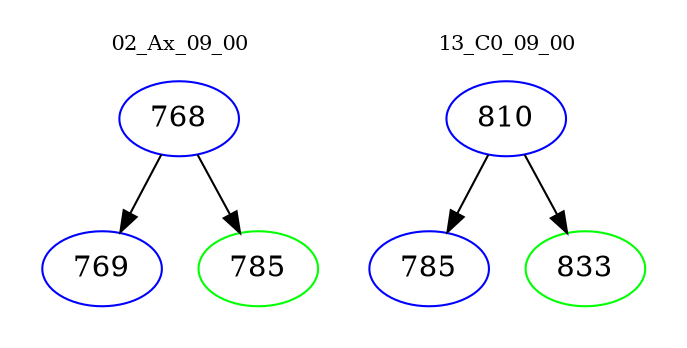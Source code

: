 digraph{
subgraph cluster_0 {
color = white
label = "02_Ax_09_00";
fontsize=10;
T0_768 [label="768", color="blue"]
T0_768 -> T0_769 [color="black"]
T0_769 [label="769", color="blue"]
T0_768 -> T0_785 [color="black"]
T0_785 [label="785", color="green"]
}
subgraph cluster_1 {
color = white
label = "13_C0_09_00";
fontsize=10;
T1_810 [label="810", color="blue"]
T1_810 -> T1_785 [color="black"]
T1_785 [label="785", color="blue"]
T1_810 -> T1_833 [color="black"]
T1_833 [label="833", color="green"]
}
}
